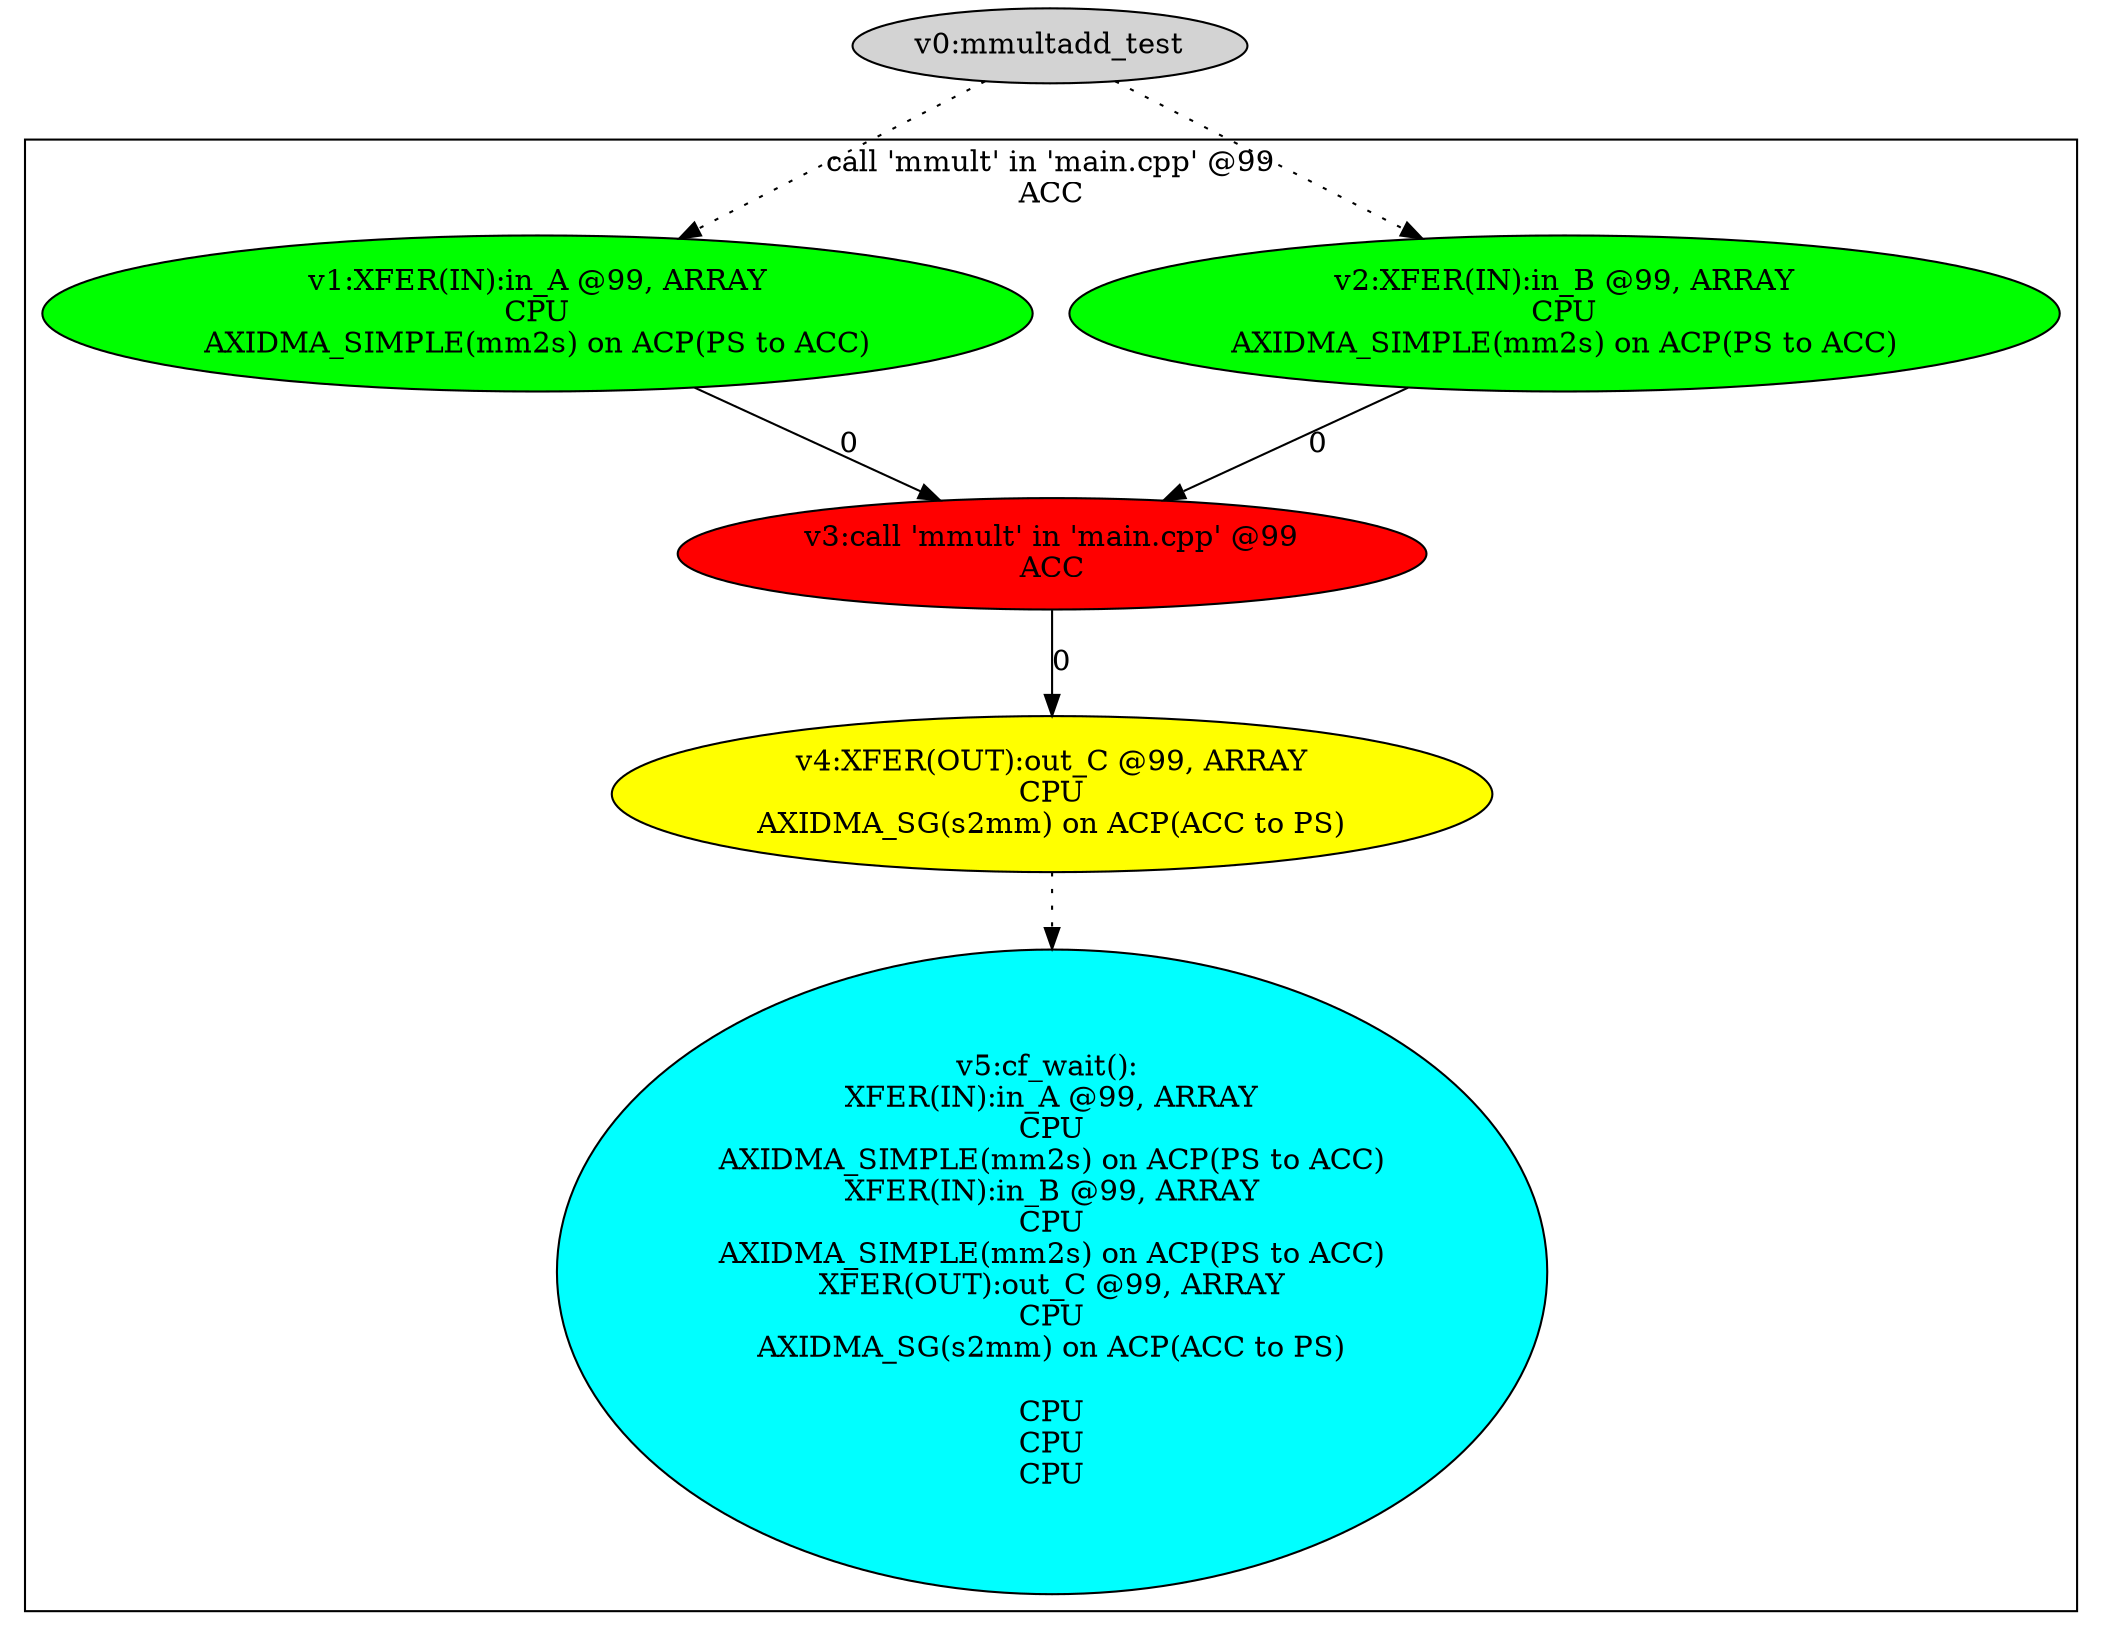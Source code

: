 digraph dm_graph {
v0 [label = "v0:mmultadd_test" ,style=filled];
v1 [label = "v1:XFER(IN):in_A @99, ARRAY\nCPU\nAXIDMA_SIMPLE(mm2s) on ACP(PS to ACC)\n" ,style=filled,fillcolor = green];
v2 [label = "v2:XFER(IN):in_B @99, ARRAY\nCPU\nAXIDMA_SIMPLE(mm2s) on ACP(PS to ACC)\n" ,style=filled,fillcolor = green];
v3 [label = "v3:call 'mmult' in 'main.cpp' @99\nACC\n" ,style=filled,fillcolor = red];
v4 [label = "v4:XFER(OUT):out_C @99, ARRAY\nCPU\nAXIDMA_SG(s2mm) on ACP(ACC to PS)\n" ,style=filled,fillcolor = yellow];
v5 [label = "v5:cf_wait(): \nXFER(IN):in_A @99, ARRAY\nCPU\nAXIDMA_SIMPLE(mm2s) on ACP(PS to ACC)\nXFER(IN):in_B @99, ARRAY\nCPU\nAXIDMA_SIMPLE(mm2s) on ACP(PS to ACC)\nXFER(OUT):out_C @99, ARRAY\nCPU\nAXIDMA_SG(s2mm) on ACP(ACC to PS)\n\nCPU\nCPU\nCPU\n" ,style=filled,fillcolor = cyan];
subgraph cluster0 {
v1;
v2;
v3;
v4;
v5;
label = "call 'mmult' in 'main.cpp' @99\nACC\n";
}
v1 -> v3 [label = "0"];
v2 -> v3 [label = "0"];
v3 -> v4 [label = "0"];
v4 -> v5 [label = "", style = dotted];
v0 -> v1 [label = "", style = dotted];
v0 -> v2 [label = "", style = dotted];
}
